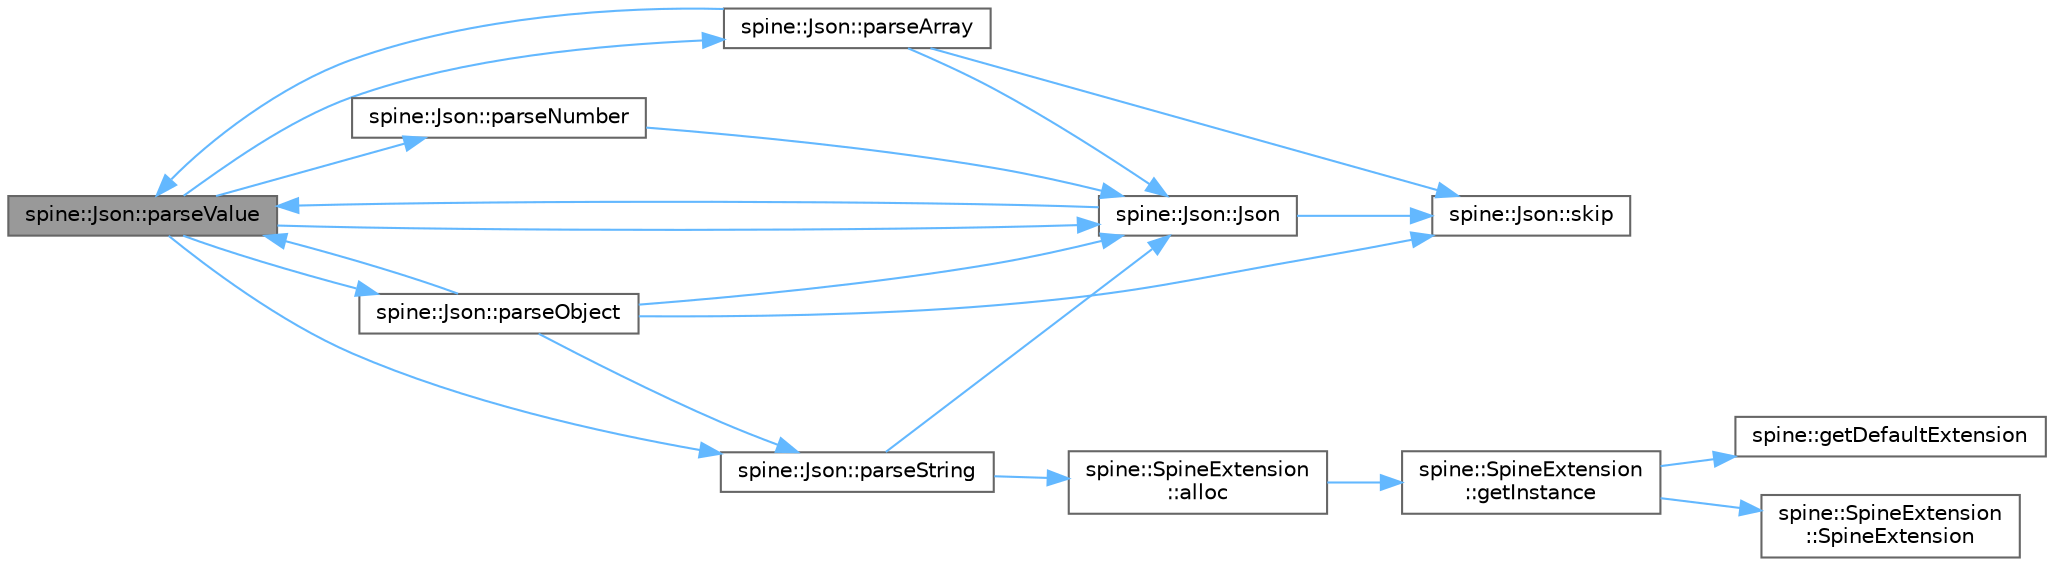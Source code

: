 digraph "spine::Json::parseValue"
{
 // LATEX_PDF_SIZE
  bgcolor="transparent";
  edge [fontname=Helvetica,fontsize=10,labelfontname=Helvetica,labelfontsize=10];
  node [fontname=Helvetica,fontsize=10,shape=box,height=0.2,width=0.4];
  rankdir="LR";
  Node1 [id="Node000001",label="spine::Json::parseValue",height=0.2,width=0.4,color="gray40", fillcolor="grey60", style="filled", fontcolor="black",tooltip=" "];
  Node1 -> Node2 [id="edge21_Node000001_Node000002",color="steelblue1",style="solid",tooltip=" "];
  Node2 [id="Node000002",label="spine::Json::Json",height=0.2,width=0.4,color="grey40", fillcolor="white", style="filled",URL="$classspine_1_1_json.html#a0fcb84cf9d016ce27fa37cd5ae206018",tooltip=" "];
  Node2 -> Node1 [id="edge22_Node000002_Node000001",color="steelblue1",style="solid",tooltip=" "];
  Node2 -> Node3 [id="edge23_Node000002_Node000003",color="steelblue1",style="solid",tooltip=" "];
  Node3 [id="Node000003",label="spine::Json::skip",height=0.2,width=0.4,color="grey40", fillcolor="white", style="filled",URL="$classspine_1_1_json.html#ad9a4368a8a5b5b7cdf4b376cb51a3109",tooltip=" "];
  Node1 -> Node4 [id="edge24_Node000001_Node000004",color="steelblue1",style="solid",tooltip=" "];
  Node4 [id="Node000004",label="spine::Json::parseArray",height=0.2,width=0.4,color="grey40", fillcolor="white", style="filled",URL="$classspine_1_1_json.html#ad22172ff64de9024924600079a27f695",tooltip=" "];
  Node4 -> Node2 [id="edge25_Node000004_Node000002",color="steelblue1",style="solid",tooltip=" "];
  Node4 -> Node1 [id="edge26_Node000004_Node000001",color="steelblue1",style="solid",tooltip=" "];
  Node4 -> Node3 [id="edge27_Node000004_Node000003",color="steelblue1",style="solid",tooltip=" "];
  Node1 -> Node5 [id="edge28_Node000001_Node000005",color="steelblue1",style="solid",tooltip=" "];
  Node5 [id="Node000005",label="spine::Json::parseNumber",height=0.2,width=0.4,color="grey40", fillcolor="white", style="filled",URL="$classspine_1_1_json.html#ae8d9adf0143d0d9074678b0e7c610d89",tooltip=" "];
  Node5 -> Node2 [id="edge29_Node000005_Node000002",color="steelblue1",style="solid",tooltip=" "];
  Node1 -> Node6 [id="edge30_Node000001_Node000006",color="steelblue1",style="solid",tooltip=" "];
  Node6 [id="Node000006",label="spine::Json::parseObject",height=0.2,width=0.4,color="grey40", fillcolor="white", style="filled",URL="$classspine_1_1_json.html#a107254e0c570ce0526c417917210e77f",tooltip=" "];
  Node6 -> Node2 [id="edge31_Node000006_Node000002",color="steelblue1",style="solid",tooltip=" "];
  Node6 -> Node7 [id="edge32_Node000006_Node000007",color="steelblue1",style="solid",tooltip=" "];
  Node7 [id="Node000007",label="spine::Json::parseString",height=0.2,width=0.4,color="grey40", fillcolor="white", style="filled",URL="$classspine_1_1_json.html#abe542f18a9826bf7532b102e2ad4fd3c",tooltip=" "];
  Node7 -> Node8 [id="edge33_Node000007_Node000008",color="steelblue1",style="solid",tooltip=" "];
  Node8 [id="Node000008",label="spine::SpineExtension\l::alloc",height=0.2,width=0.4,color="grey40", fillcolor="white", style="filled",URL="$classspine_1_1_spine_extension.html#a220903a1a9a94bb1d9719f192ff5a469",tooltip=" "];
  Node8 -> Node9 [id="edge34_Node000008_Node000009",color="steelblue1",style="solid",tooltip=" "];
  Node9 [id="Node000009",label="spine::SpineExtension\l::getInstance",height=0.2,width=0.4,color="grey40", fillcolor="white", style="filled",URL="$classspine_1_1_spine_extension.html#ab60f2a37a933de36919feea9a33de55b",tooltip=" "];
  Node9 -> Node10 [id="edge35_Node000009_Node000010",color="steelblue1",style="solid",tooltip=" "];
  Node10 [id="Node000010",label="spine::getDefaultExtension",height=0.2,width=0.4,color="grey40", fillcolor="white", style="filled",URL="$namespacespine.html#a24f615f096f30200fe83c7a9cc811f75",tooltip=" "];
  Node9 -> Node11 [id="edge36_Node000009_Node000011",color="steelblue1",style="solid",tooltip=" "];
  Node11 [id="Node000011",label="spine::SpineExtension\l::SpineExtension",height=0.2,width=0.4,color="grey40", fillcolor="white", style="filled",URL="$classspine_1_1_spine_extension.html#ae8793479e170e386fa72946ca48758ab",tooltip=" "];
  Node7 -> Node2 [id="edge37_Node000007_Node000002",color="steelblue1",style="solid",tooltip=" "];
  Node6 -> Node1 [id="edge38_Node000006_Node000001",color="steelblue1",style="solid",tooltip=" "];
  Node6 -> Node3 [id="edge39_Node000006_Node000003",color="steelblue1",style="solid",tooltip=" "];
  Node1 -> Node7 [id="edge40_Node000001_Node000007",color="steelblue1",style="solid",tooltip=" "];
}
